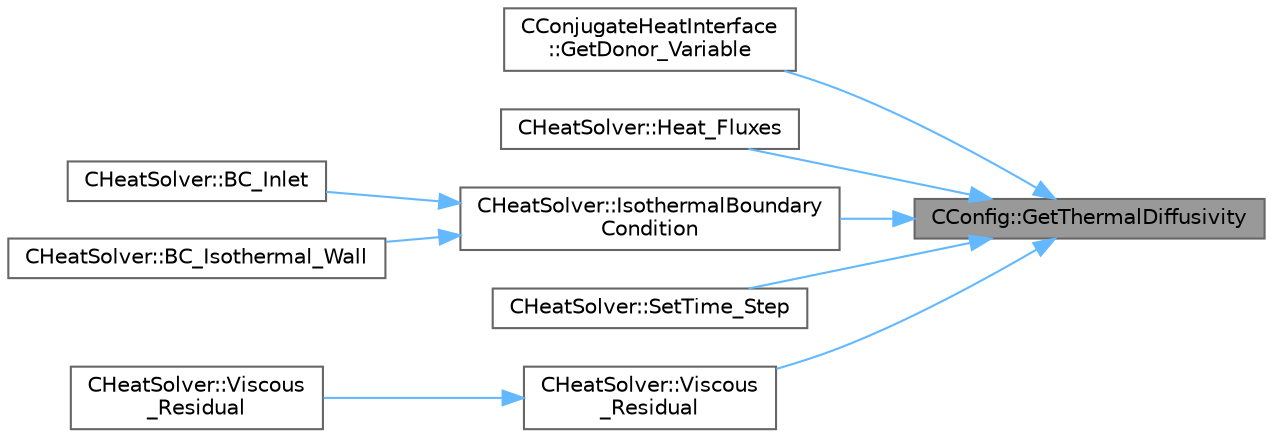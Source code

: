 digraph "CConfig::GetThermalDiffusivity"
{
 // LATEX_PDF_SIZE
  bgcolor="transparent";
  edge [fontname=Helvetica,fontsize=10,labelfontname=Helvetica,labelfontsize=10];
  node [fontname=Helvetica,fontsize=10,shape=box,height=0.2,width=0.4];
  rankdir="RL";
  Node1 [id="Node000001",label="CConfig::GetThermalDiffusivity",height=0.2,width=0.4,color="gray40", fillcolor="grey60", style="filled", fontcolor="black",tooltip="Get the value of the thermal diffusivity for solids."];
  Node1 -> Node2 [id="edge1_Node000001_Node000002",dir="back",color="steelblue1",style="solid",tooltip=" "];
  Node2 [id="Node000002",label="CConjugateHeatInterface\l::GetDonor_Variable",height=0.2,width=0.4,color="grey40", fillcolor="white", style="filled",URL="$classCConjugateHeatInterface.html#a11264c7dda7df147258e1ee89b315ea8",tooltip="Retrieve the variable that will be sent from donor mesh to target mesh."];
  Node1 -> Node3 [id="edge2_Node000001_Node000003",dir="back",color="steelblue1",style="solid",tooltip=" "];
  Node3 [id="Node000003",label="CHeatSolver::Heat_Fluxes",height=0.2,width=0.4,color="grey40", fillcolor="white", style="filled",URL="$classCHeatSolver.html#a447eade2ad3bd715f4357e89dc31ec7d",tooltip="Evaluate heat-flux related objectives."];
  Node1 -> Node4 [id="edge3_Node000001_Node000004",dir="back",color="steelblue1",style="solid",tooltip=" "];
  Node4 [id="Node000004",label="CHeatSolver::IsothermalBoundary\lCondition",height=0.2,width=0.4,color="grey40", fillcolor="white", style="filled",URL="$classCHeatSolver.html#ade1b4d48e5d222e56d7c0d556f8a9cd6",tooltip="Applies an isothermal condition to a vertex of a marker."];
  Node4 -> Node5 [id="edge4_Node000004_Node000005",dir="back",color="steelblue1",style="solid",tooltip=" "];
  Node5 [id="Node000005",label="CHeatSolver::BC_Inlet",height=0.2,width=0.4,color="grey40", fillcolor="white", style="filled",URL="$classCHeatSolver.html#a425001a48ff8e440183ac9d74ed5e15c",tooltip="Impose the inlet boundary condition."];
  Node4 -> Node6 [id="edge5_Node000004_Node000006",dir="back",color="steelblue1",style="solid",tooltip=" "];
  Node6 [id="Node000006",label="CHeatSolver::BC_Isothermal_Wall",height=0.2,width=0.4,color="grey40", fillcolor="white", style="filled",URL="$classCHeatSolver.html#a8f1b5ef62ec17b74df8c3f95b6a55e31",tooltip="Impose the Navier-Stokes boundary condition (strong)."];
  Node1 -> Node7 [id="edge6_Node000001_Node000007",dir="back",color="steelblue1",style="solid",tooltip=" "];
  Node7 [id="Node000007",label="CHeatSolver::SetTime_Step",height=0.2,width=0.4,color="grey40", fillcolor="white", style="filled",URL="$classCHeatSolver.html#a46a94222146629b60daac7226d0099c0",tooltip="A virtual member."];
  Node1 -> Node8 [id="edge7_Node000001_Node000008",dir="back",color="steelblue1",style="solid",tooltip=" "];
  Node8 [id="Node000008",label="CHeatSolver::Viscous\l_Residual",height=0.2,width=0.4,color="grey40", fillcolor="white", style="filled",URL="$classCHeatSolver.html#a078a6e9d20e655c5926ffefac94ad360",tooltip="Compute the viscous flux for the scalar equation at a particular edge."];
  Node8 -> Node9 [id="edge8_Node000008_Node000009",dir="back",color="steelblue1",style="solid",tooltip=" "];
  Node9 [id="Node000009",label="CHeatSolver::Viscous\l_Residual",height=0.2,width=0.4,color="grey40", fillcolor="white", style="filled",URL="$classCHeatSolver.html#a28c9bfdc4b9410d4a01ab373a69d7a5b",tooltip="Compute the viscous residuals for the turbulent equation."];
}
